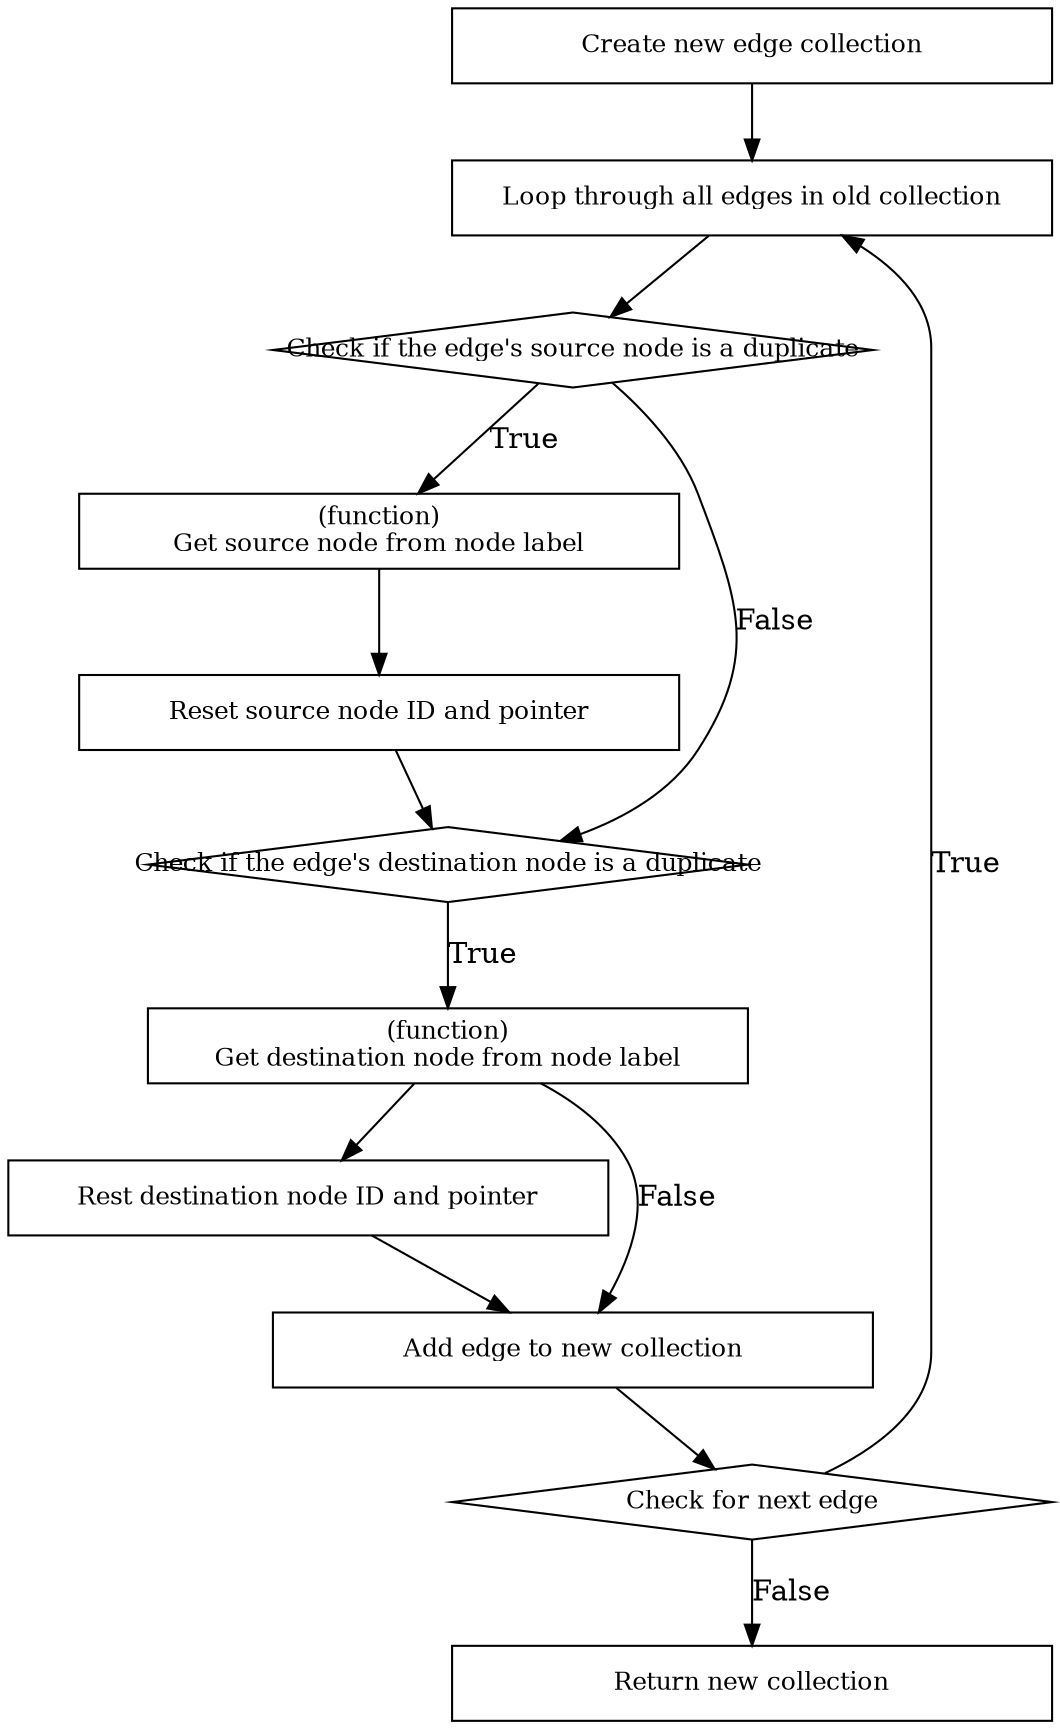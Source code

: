 digraph "Clean Up Edge Collection" {
    rankdir="TB";
    node [shape="rectangle",fixedsize=true,height=0.5,width=4.0,fontsize=12];

    create_edge_collection [label="Create new edge collection"];
    loop_edges [label="Loop through all edges in old collection"];
    check_src_duplicate [label="Check if the edge's source node is a duplicate",shape=diamond];
    get_src_label [label="(function)\nGet source node from node label"];
    reset_src [label="Reset source node ID and pointer"];
    check_dest_duplicate [label="Check if the edge's destination node is a duplicate",shape=diamond];
    get_dest_label [label="(function)\nGet destination node from node label"];
    reset_dest [label="Rest destination node ID and pointer"];
    add_edge [label="Add edge to new collection"];
    check_edge [label="Check for next edge",shape=diamond];
    return_collection [label="Return new collection"];

    create_edge_collection -> loop_edges -> check_src_duplicate;
    check_src_duplicate -> get_src_label [label="True"];
    get_src_label -> reset_src -> check_dest_duplicate;
    check_src_duplicate -> check_dest_duplicate [label="False"];
    check_dest_duplicate -> get_dest_label [label="True"];
    get_dest_label -> reset_dest -> add_edge;
    get_dest_label -> add_edge [label="False"];
    add_edge -> check_edge;
    check_edge -> loop_edges [label="True"];
    check_edge -> return_collection [label="False"];
}
